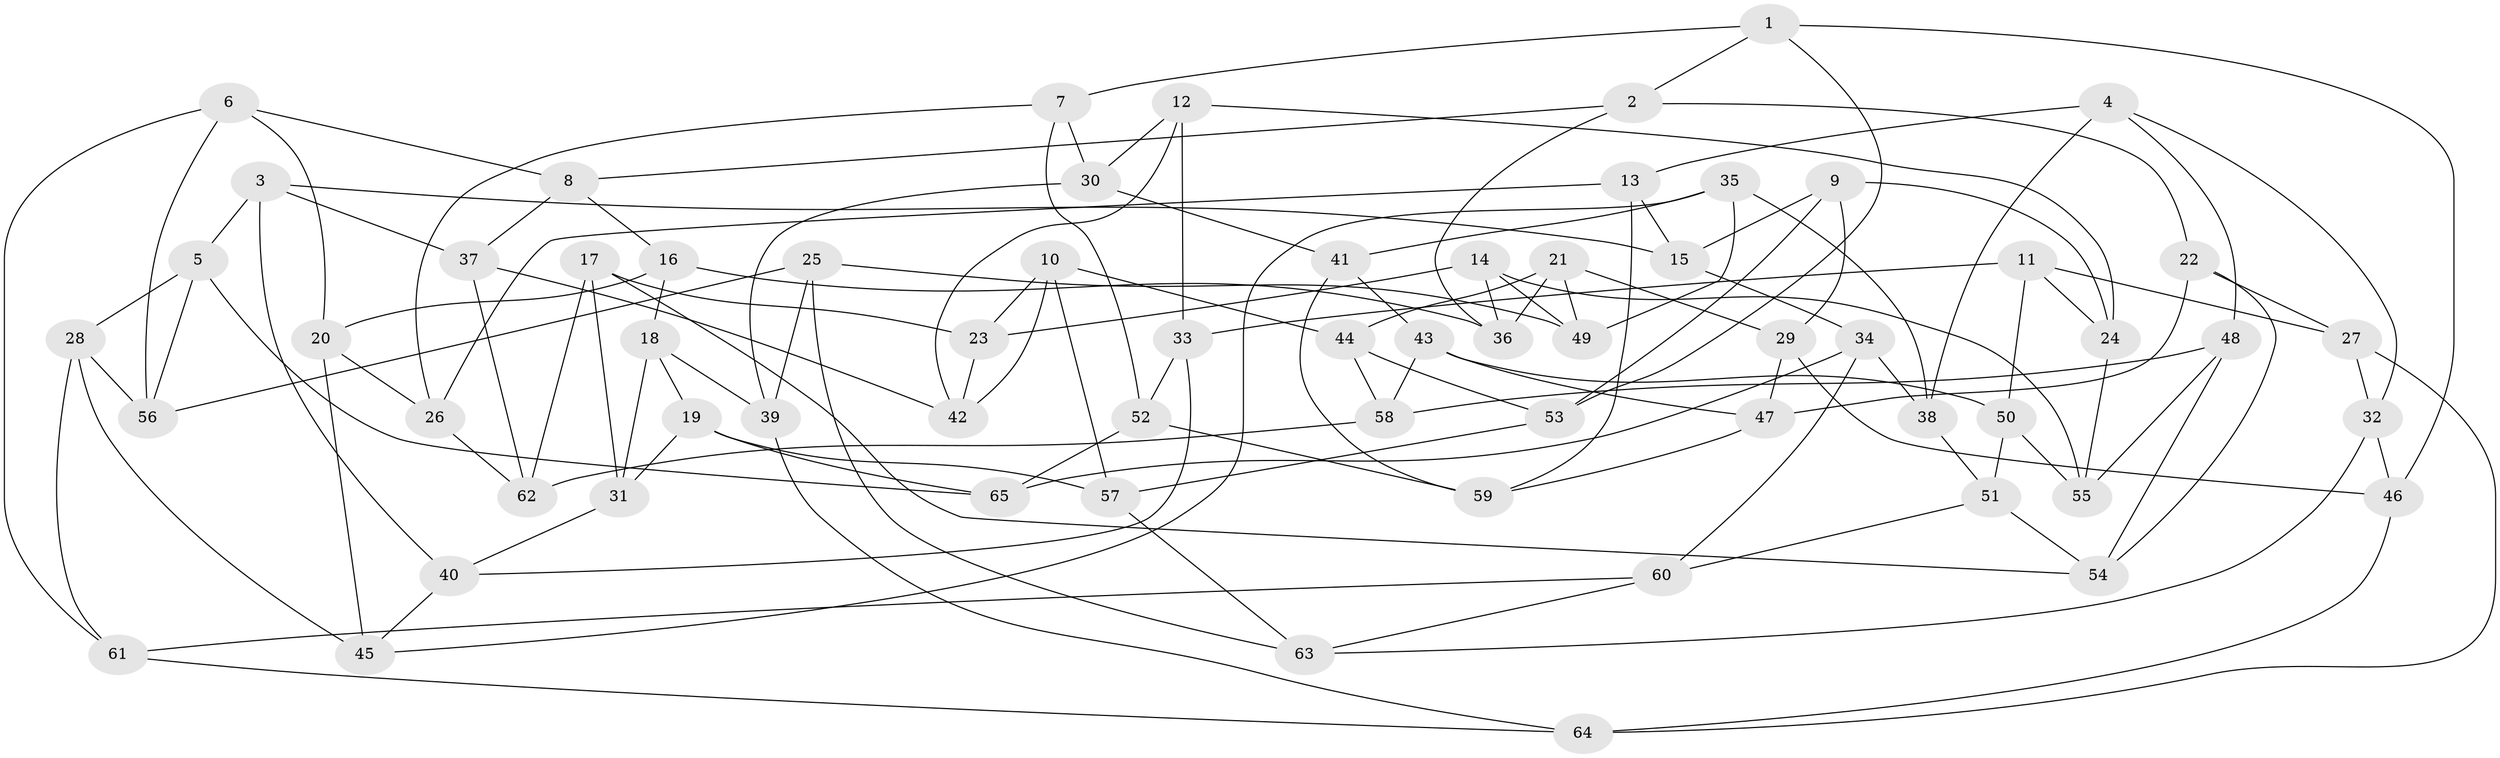 // Generated by graph-tools (version 1.1) at 2025/03/03/09/25 03:03:06]
// undirected, 65 vertices, 130 edges
graph export_dot {
graph [start="1"]
  node [color=gray90,style=filled];
  1;
  2;
  3;
  4;
  5;
  6;
  7;
  8;
  9;
  10;
  11;
  12;
  13;
  14;
  15;
  16;
  17;
  18;
  19;
  20;
  21;
  22;
  23;
  24;
  25;
  26;
  27;
  28;
  29;
  30;
  31;
  32;
  33;
  34;
  35;
  36;
  37;
  38;
  39;
  40;
  41;
  42;
  43;
  44;
  45;
  46;
  47;
  48;
  49;
  50;
  51;
  52;
  53;
  54;
  55;
  56;
  57;
  58;
  59;
  60;
  61;
  62;
  63;
  64;
  65;
  1 -- 7;
  1 -- 2;
  1 -- 46;
  1 -- 53;
  2 -- 22;
  2 -- 36;
  2 -- 8;
  3 -- 15;
  3 -- 40;
  3 -- 5;
  3 -- 37;
  4 -- 38;
  4 -- 32;
  4 -- 48;
  4 -- 13;
  5 -- 28;
  5 -- 56;
  5 -- 65;
  6 -- 8;
  6 -- 56;
  6 -- 20;
  6 -- 61;
  7 -- 52;
  7 -- 30;
  7 -- 26;
  8 -- 37;
  8 -- 16;
  9 -- 53;
  9 -- 24;
  9 -- 15;
  9 -- 29;
  10 -- 57;
  10 -- 42;
  10 -- 44;
  10 -- 23;
  11 -- 24;
  11 -- 33;
  11 -- 50;
  11 -- 27;
  12 -- 30;
  12 -- 24;
  12 -- 33;
  12 -- 42;
  13 -- 26;
  13 -- 59;
  13 -- 15;
  14 -- 49;
  14 -- 55;
  14 -- 36;
  14 -- 23;
  15 -- 34;
  16 -- 20;
  16 -- 36;
  16 -- 18;
  17 -- 31;
  17 -- 62;
  17 -- 23;
  17 -- 54;
  18 -- 31;
  18 -- 19;
  18 -- 39;
  19 -- 31;
  19 -- 57;
  19 -- 65;
  20 -- 45;
  20 -- 26;
  21 -- 36;
  21 -- 44;
  21 -- 49;
  21 -- 29;
  22 -- 47;
  22 -- 54;
  22 -- 27;
  23 -- 42;
  24 -- 55;
  25 -- 49;
  25 -- 56;
  25 -- 39;
  25 -- 63;
  26 -- 62;
  27 -- 32;
  27 -- 64;
  28 -- 61;
  28 -- 45;
  28 -- 56;
  29 -- 46;
  29 -- 47;
  30 -- 41;
  30 -- 39;
  31 -- 40;
  32 -- 63;
  32 -- 46;
  33 -- 40;
  33 -- 52;
  34 -- 60;
  34 -- 65;
  34 -- 38;
  35 -- 45;
  35 -- 41;
  35 -- 38;
  35 -- 49;
  37 -- 42;
  37 -- 62;
  38 -- 51;
  39 -- 64;
  40 -- 45;
  41 -- 59;
  41 -- 43;
  43 -- 47;
  43 -- 58;
  43 -- 50;
  44 -- 53;
  44 -- 58;
  46 -- 64;
  47 -- 59;
  48 -- 54;
  48 -- 58;
  48 -- 55;
  50 -- 51;
  50 -- 55;
  51 -- 60;
  51 -- 54;
  52 -- 65;
  52 -- 59;
  53 -- 57;
  57 -- 63;
  58 -- 62;
  60 -- 61;
  60 -- 63;
  61 -- 64;
}
